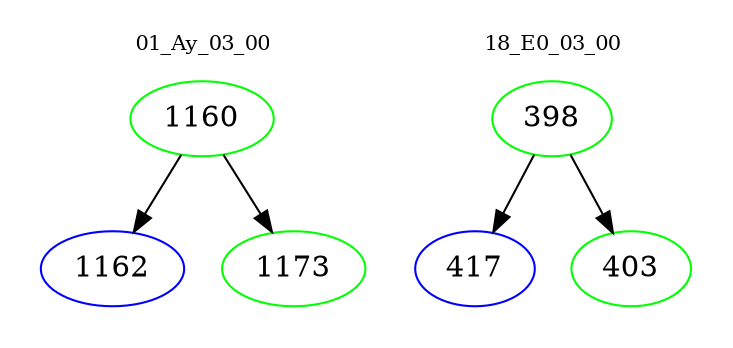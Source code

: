 digraph{
subgraph cluster_0 {
color = white
label = "01_Ay_03_00";
fontsize=10;
T0_1160 [label="1160", color="green"]
T0_1160 -> T0_1162 [color="black"]
T0_1162 [label="1162", color="blue"]
T0_1160 -> T0_1173 [color="black"]
T0_1173 [label="1173", color="green"]
}
subgraph cluster_1 {
color = white
label = "18_E0_03_00";
fontsize=10;
T1_398 [label="398", color="green"]
T1_398 -> T1_417 [color="black"]
T1_417 [label="417", color="blue"]
T1_398 -> T1_403 [color="black"]
T1_403 [label="403", color="green"]
}
}
